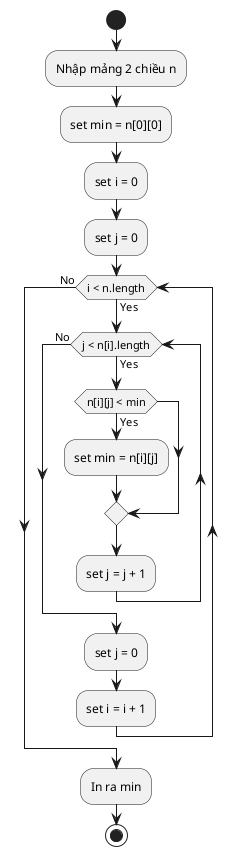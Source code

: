 @startuml 12b
start
:Nhập mảng 2 chiều n;
:set min = n[0][0];
:set i = 0;
:set j = 0;
while (i < n.length) is (Yes)
    while (j < n[i].length) is (Yes)
        if (n[i][j] < min) then (Yes)
            :set min = n[i][j];
        endif
        :set j = j + 1;
    endwhile (No)
    :set j = 0;
    :set i = i + 1;
endwhile (No)
:In ra min;
stop
@enduml
